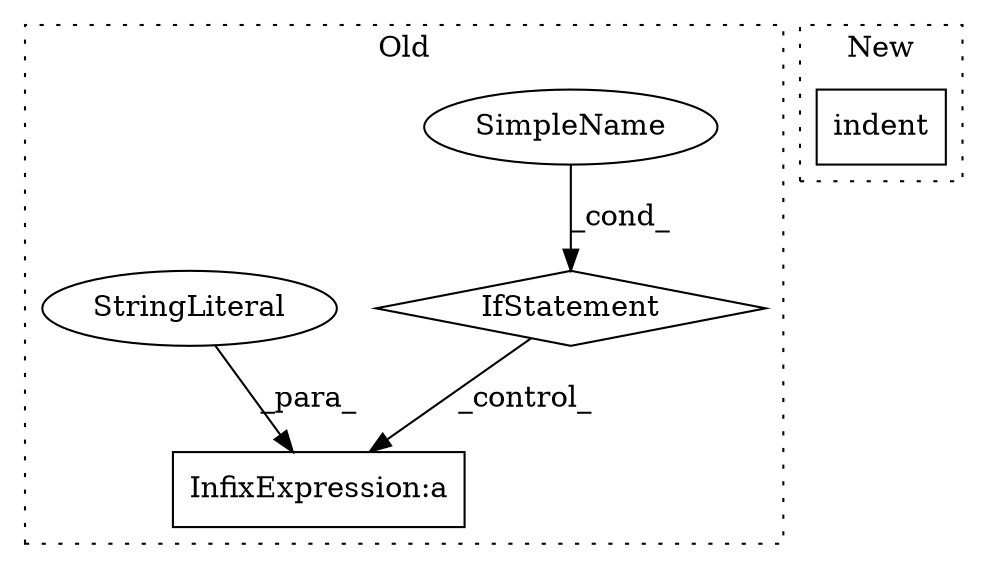digraph G {
subgraph cluster0 {
1 [label="IfStatement" a="25" s="4106,4140" l="4,2" shape="diamond"];
3 [label="InfixExpression:a" a="27" s="4303" l="12" shape="box"];
4 [label="SimpleName" a="42" s="" l="" shape="ellipse"];
5 [label="StringLiteral" a="45" s="4273" l="30" shape="ellipse"];
label = "Old";
style="dotted";
}
subgraph cluster1 {
2 [label="indent" a="32" s="4237,4278" l="7,1" shape="box"];
label = "New";
style="dotted";
}
1 -> 3 [label="_control_"];
4 -> 1 [label="_cond_"];
5 -> 3 [label="_para_"];
}